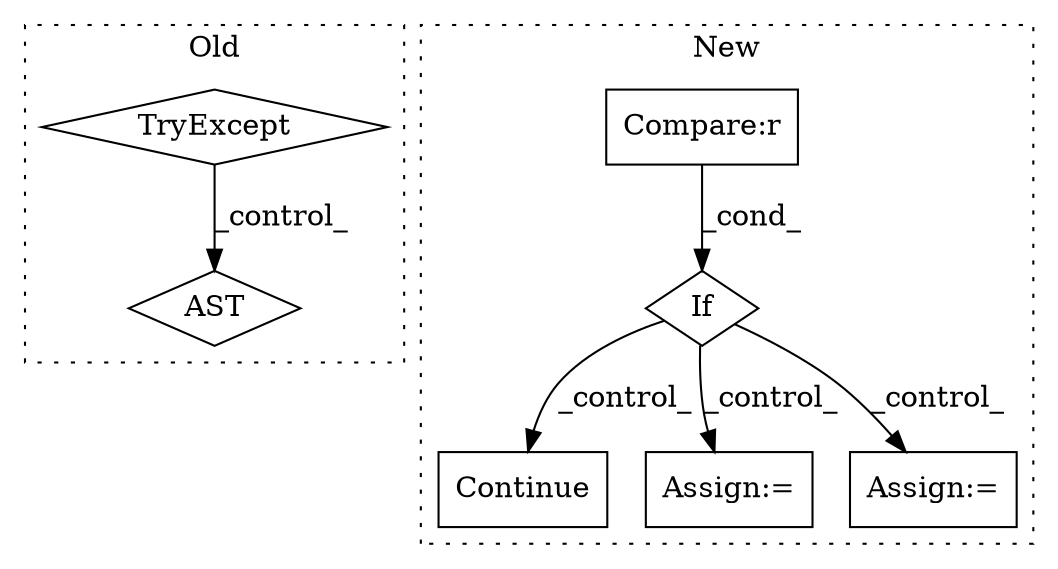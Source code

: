 digraph G {
subgraph cluster0 {
1 [label="TryExcept" a="71" s="1979" l="21" shape="diamond"];
3 [label="AST" a="2" s="2050,0" l="6,0" shape="diamond"];
label = "Old";
style="dotted";
}
subgraph cluster1 {
2 [label="Continue" a="43" s="2628" l="8" shape="box"];
4 [label="If" a="96" s="2567" l="3" shape="diamond"];
5 [label="Compare:r" a="40" s="2570" l="36" shape="box"];
6 [label="Assign:=" a="68" s="2911" l="3" shape="box"];
7 [label="Assign:=" a="68" s="3461" l="3" shape="box"];
label = "New";
style="dotted";
}
1 -> 3 [label="_control_"];
4 -> 2 [label="_control_"];
4 -> 6 [label="_control_"];
4 -> 7 [label="_control_"];
5 -> 4 [label="_cond_"];
}